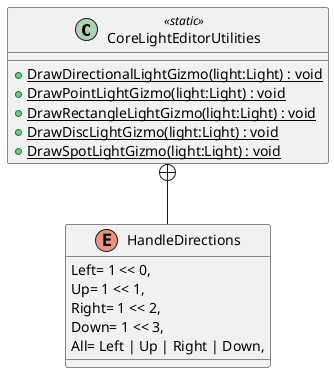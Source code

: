 @startuml
class CoreLightEditorUtilities <<static>> {
    + {static} DrawDirectionalLightGizmo(light:Light) : void
    + {static} DrawPointLightGizmo(light:Light) : void
    + {static} DrawRectangleLightGizmo(light:Light) : void
    + {static} DrawDiscLightGizmo(light:Light) : void
    + {static} DrawSpotLightGizmo(light:Light) : void
}
enum HandleDirections {
    Left= 1 << 0,
    Up= 1 << 1,
    Right= 1 << 2,
    Down= 1 << 3,
    All= Left | Up | Right | Down,
}
CoreLightEditorUtilities +-- HandleDirections
@enduml
